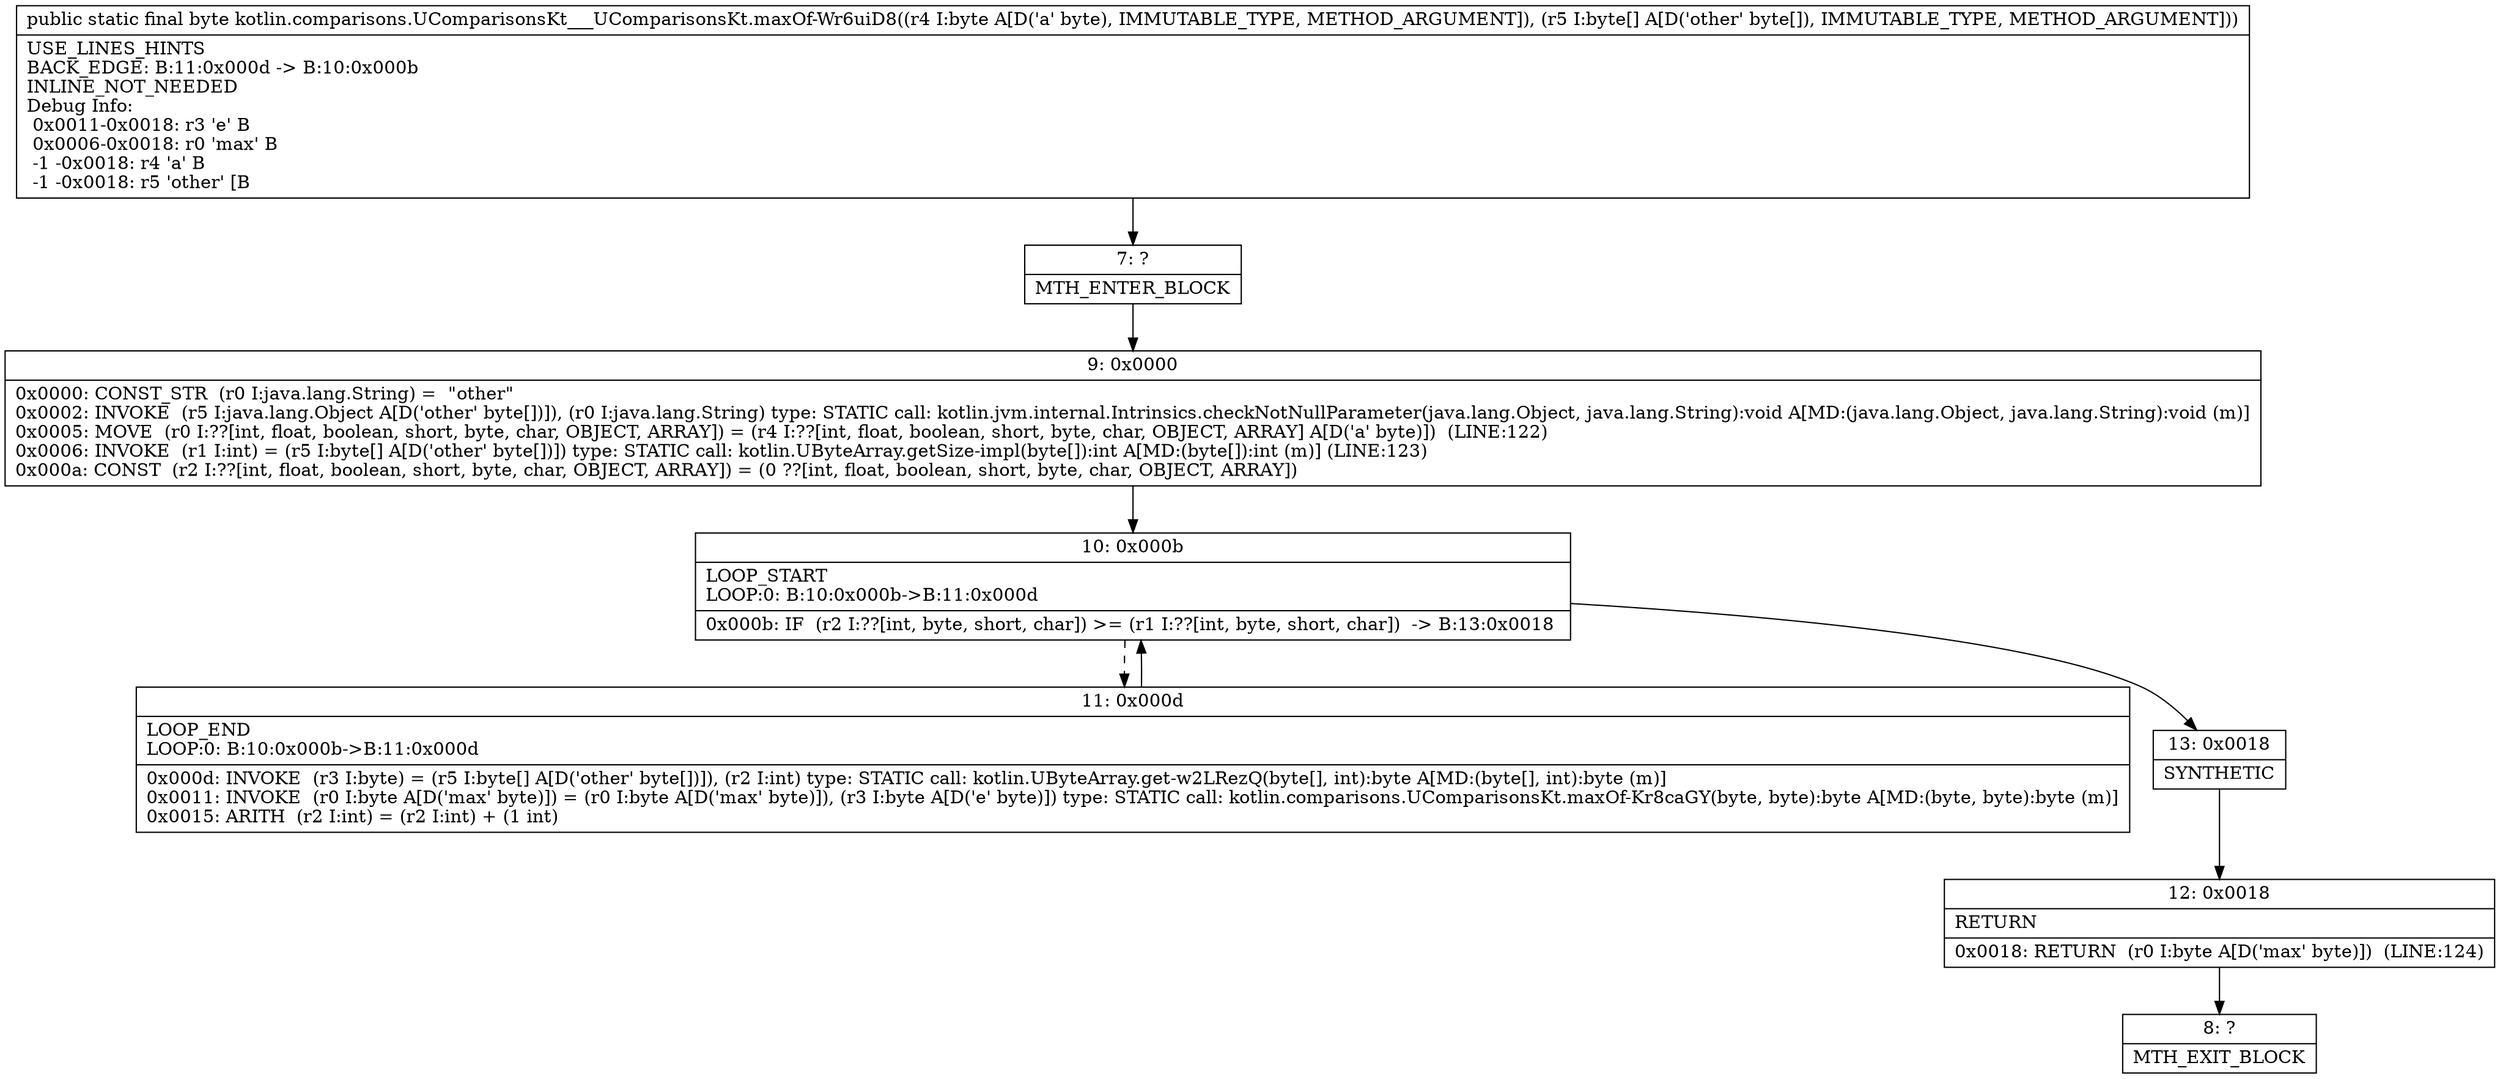 digraph "CFG forkotlin.comparisons.UComparisonsKt___UComparisonsKt.maxOf\-Wr6uiD8(B[B)B" {
Node_7 [shape=record,label="{7\:\ ?|MTH_ENTER_BLOCK\l}"];
Node_9 [shape=record,label="{9\:\ 0x0000|0x0000: CONST_STR  (r0 I:java.lang.String) =  \"other\" \l0x0002: INVOKE  (r5 I:java.lang.Object A[D('other' byte[])]), (r0 I:java.lang.String) type: STATIC call: kotlin.jvm.internal.Intrinsics.checkNotNullParameter(java.lang.Object, java.lang.String):void A[MD:(java.lang.Object, java.lang.String):void (m)]\l0x0005: MOVE  (r0 I:??[int, float, boolean, short, byte, char, OBJECT, ARRAY]) = (r4 I:??[int, float, boolean, short, byte, char, OBJECT, ARRAY] A[D('a' byte)])  (LINE:122)\l0x0006: INVOKE  (r1 I:int) = (r5 I:byte[] A[D('other' byte[])]) type: STATIC call: kotlin.UByteArray.getSize\-impl(byte[]):int A[MD:(byte[]):int (m)] (LINE:123)\l0x000a: CONST  (r2 I:??[int, float, boolean, short, byte, char, OBJECT, ARRAY]) = (0 ??[int, float, boolean, short, byte, char, OBJECT, ARRAY]) \l}"];
Node_10 [shape=record,label="{10\:\ 0x000b|LOOP_START\lLOOP:0: B:10:0x000b\-\>B:11:0x000d\l|0x000b: IF  (r2 I:??[int, byte, short, char]) \>= (r1 I:??[int, byte, short, char])  \-\> B:13:0x0018 \l}"];
Node_11 [shape=record,label="{11\:\ 0x000d|LOOP_END\lLOOP:0: B:10:0x000b\-\>B:11:0x000d\l|0x000d: INVOKE  (r3 I:byte) = (r5 I:byte[] A[D('other' byte[])]), (r2 I:int) type: STATIC call: kotlin.UByteArray.get\-w2LRezQ(byte[], int):byte A[MD:(byte[], int):byte (m)]\l0x0011: INVOKE  (r0 I:byte A[D('max' byte)]) = (r0 I:byte A[D('max' byte)]), (r3 I:byte A[D('e' byte)]) type: STATIC call: kotlin.comparisons.UComparisonsKt.maxOf\-Kr8caGY(byte, byte):byte A[MD:(byte, byte):byte (m)]\l0x0015: ARITH  (r2 I:int) = (r2 I:int) + (1 int) \l}"];
Node_13 [shape=record,label="{13\:\ 0x0018|SYNTHETIC\l}"];
Node_12 [shape=record,label="{12\:\ 0x0018|RETURN\l|0x0018: RETURN  (r0 I:byte A[D('max' byte)])  (LINE:124)\l}"];
Node_8 [shape=record,label="{8\:\ ?|MTH_EXIT_BLOCK\l}"];
MethodNode[shape=record,label="{public static final byte kotlin.comparisons.UComparisonsKt___UComparisonsKt.maxOf\-Wr6uiD8((r4 I:byte A[D('a' byte), IMMUTABLE_TYPE, METHOD_ARGUMENT]), (r5 I:byte[] A[D('other' byte[]), IMMUTABLE_TYPE, METHOD_ARGUMENT]))  | USE_LINES_HINTS\lBACK_EDGE: B:11:0x000d \-\> B:10:0x000b\lINLINE_NOT_NEEDED\lDebug Info:\l  0x0011\-0x0018: r3 'e' B\l  0x0006\-0x0018: r0 'max' B\l  \-1 \-0x0018: r4 'a' B\l  \-1 \-0x0018: r5 'other' [B\l}"];
MethodNode -> Node_7;Node_7 -> Node_9;
Node_9 -> Node_10;
Node_10 -> Node_11[style=dashed];
Node_10 -> Node_13;
Node_11 -> Node_10;
Node_13 -> Node_12;
Node_12 -> Node_8;
}

